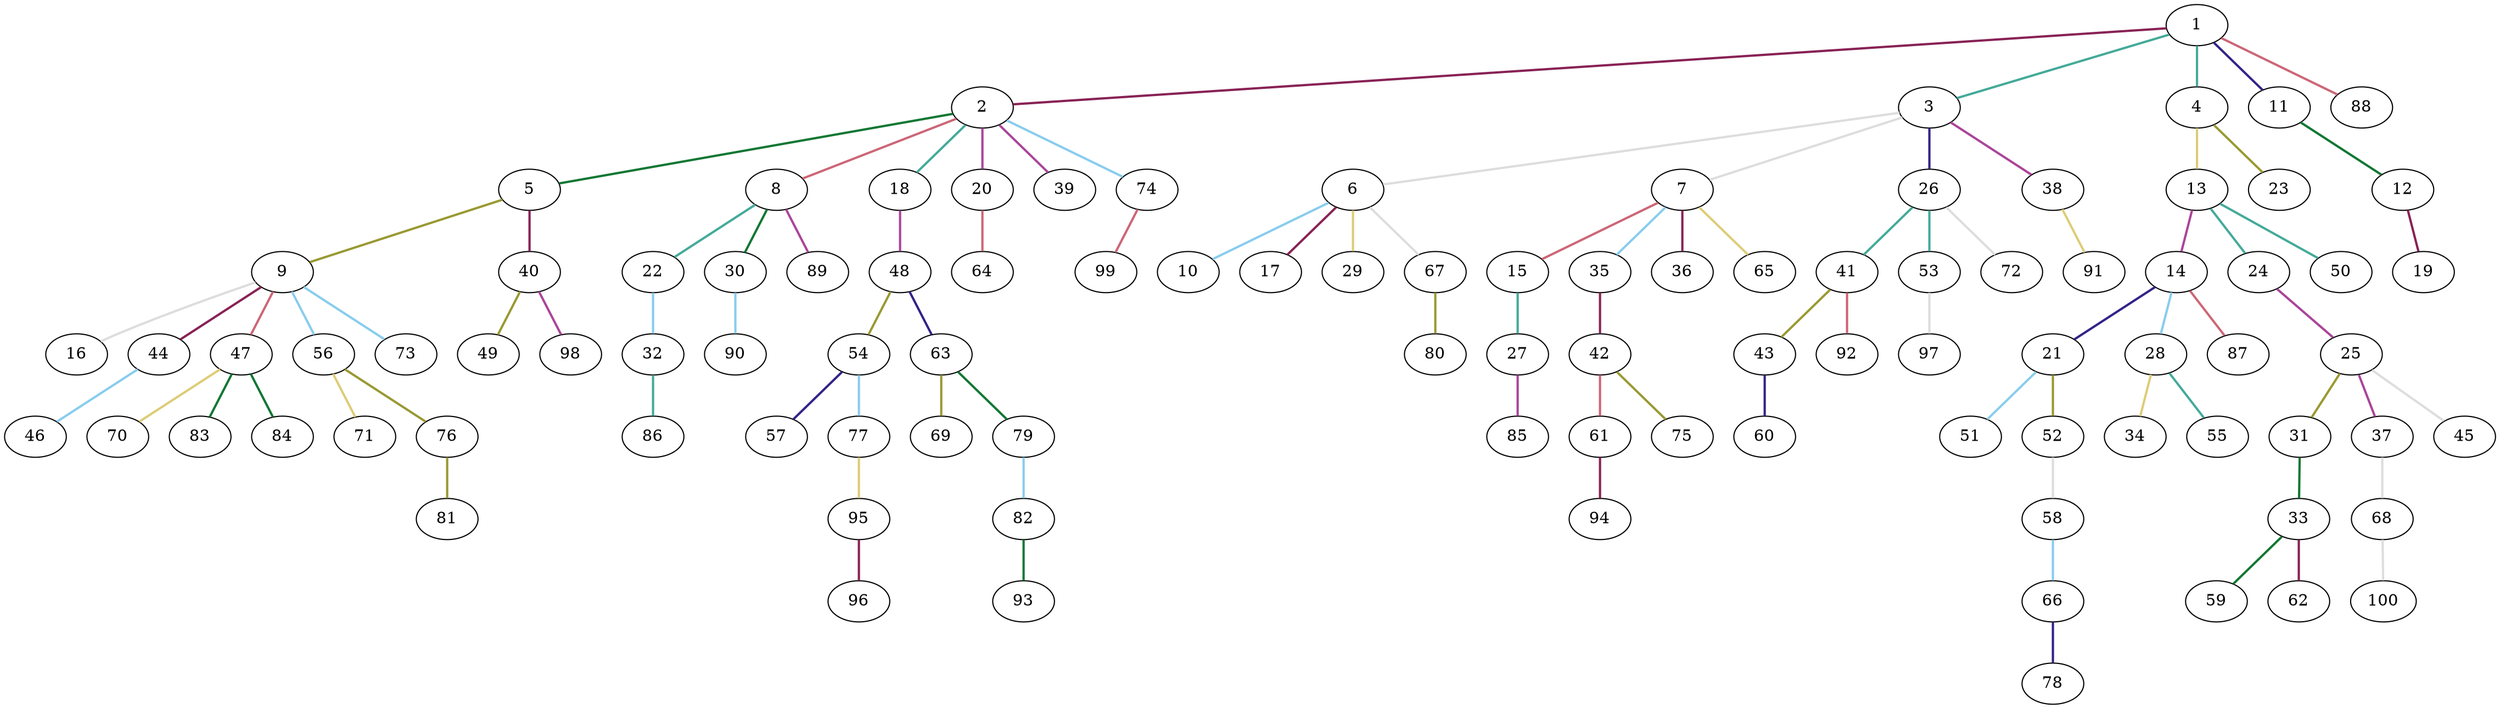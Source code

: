 graph {
	graph [rankdir=BT]
	1
	2
	2 -- 1 [color="#882255" style=bold]
	3
	3 -- 1 [color="#44AA99" style=bold]
	4
	4 -- 1 [color="#44AA99" style=bold]
	5
	5 -- 2 [color="#117733" style=bold]
	6
	6 -- 3 [color="#DDDDDD" style=bold]
	7
	7 -- 3 [color="#DDDDDD" style=bold]
	8
	8 -- 2 [color="#CC6677" style=bold]
	9
	9 -- 5 [color="#999933" style=bold]
	10
	10 -- 6 [color="#88CCEE" style=bold]
	11
	11 -- 1 [color="#332288" style=bold]
	12
	12 -- 11 [color="#117733" style=bold]
	13
	13 -- 4 [color="#DDCC77" style=bold]
	14
	14 -- 13 [color="#AA4499" style=bold]
	15
	15 -- 7 [color="#CC6677" style=bold]
	16
	16 -- 9 [color="#DDDDDD" style=bold]
	17
	17 -- 6 [color="#882255" style=bold]
	18
	18 -- 2 [color="#44AA99" style=bold]
	19
	19 -- 12 [color="#882255" style=bold]
	20
	20 -- 2 [color="#AA4499" style=bold]
	21
	21 -- 14 [color="#332288" style=bold]
	22
	22 -- 8 [color="#44AA99" style=bold]
	23
	23 -- 4 [color="#999933" style=bold]
	24
	24 -- 13 [color="#44AA99" style=bold]
	25
	25 -- 24 [color="#AA4499" style=bold]
	26
	26 -- 3 [color="#332288" style=bold]
	27
	27 -- 15 [color="#44AA99" style=bold]
	28
	28 -- 14 [color="#88CCEE" style=bold]
	29
	29 -- 6 [color="#DDCC77" style=bold]
	30
	30 -- 8 [color="#117733" style=bold]
	31
	31 -- 25 [color="#999933" style=bold]
	32
	32 -- 22 [color="#88CCEE" style=bold]
	33
	33 -- 31 [color="#117733" style=bold]
	34
	34 -- 28 [color="#DDCC77" style=bold]
	35
	35 -- 7 [color="#88CCEE" style=bold]
	36
	36 -- 7 [color="#882255" style=bold]
	37
	37 -- 25 [color="#AA4499" style=bold]
	38
	38 -- 3 [color="#AA4499" style=bold]
	39
	39 -- 2 [color="#AA4499" style=bold]
	40
	40 -- 5 [color="#882255" style=bold]
	41
	41 -- 26 [color="#44AA99" style=bold]
	42
	42 -- 35 [color="#882255" style=bold]
	43
	43 -- 41 [color="#999933" style=bold]
	44
	44 -- 9 [color="#882255" style=bold]
	45
	45 -- 25 [color="#DDDDDD" style=bold]
	46
	46 -- 44 [color="#88CCEE" style=bold]
	47
	47 -- 9 [color="#CC6677" style=bold]
	48
	48 -- 18 [color="#AA4499" style=bold]
	49
	49 -- 40 [color="#999933" style=bold]
	50
	50 -- 13 [color="#44AA99" style=bold]
	51
	51 -- 21 [color="#88CCEE" style=bold]
	52
	52 -- 21 [color="#999933" style=bold]
	53
	53 -- 26 [color="#44AA99" style=bold]
	54
	54 -- 48 [color="#999933" style=bold]
	55
	55 -- 28 [color="#44AA99" style=bold]
	56
	56 -- 9 [color="#88CCEE" style=bold]
	57
	57 -- 54 [color="#332288" style=bold]
	58
	58 -- 52 [color="#DDDDDD" style=bold]
	59
	59 -- 33 [color="#117733" style=bold]
	60
	60 -- 43 [color="#332288" style=bold]
	61
	61 -- 42 [color="#CC6677" style=bold]
	62
	62 -- 33 [color="#882255" style=bold]
	63
	63 -- 48 [color="#332288" style=bold]
	64
	64 -- 20 [color="#CC6677" style=bold]
	65
	65 -- 7 [color="#DDCC77" style=bold]
	66
	66 -- 58 [color="#88CCEE" style=bold]
	67
	67 -- 6 [color="#DDDDDD" style=bold]
	68
	68 -- 37 [color="#DDDDDD" style=bold]
	69
	69 -- 63 [color="#999933" style=bold]
	70
	70 -- 47 [color="#DDCC77" style=bold]
	71
	71 -- 56 [color="#DDCC77" style=bold]
	72
	72 -- 26 [color="#DDDDDD" style=bold]
	73
	73 -- 9 [color="#88CCEE" style=bold]
	74
	74 -- 2 [color="#88CCEE" style=bold]
	75
	75 -- 42 [color="#999933" style=bold]
	76
	76 -- 56 [color="#999933" style=bold]
	77
	77 -- 54 [color="#88CCEE" style=bold]
	78
	78 -- 66 [color="#332288" style=bold]
	79
	79 -- 63 [color="#117733" style=bold]
	80
	80 -- 67 [color="#999933" style=bold]
	81
	81 -- 76 [color="#999933" style=bold]
	82
	82 -- 79 [color="#88CCEE" style=bold]
	83
	83 -- 47 [color="#117733" style=bold]
	84
	84 -- 47 [color="#117733" style=bold]
	85
	85 -- 27 [color="#AA4499" style=bold]
	86
	86 -- 32 [color="#44AA99" style=bold]
	87
	87 -- 14 [color="#CC6677" style=bold]
	88
	88 -- 1 [color="#CC6677" style=bold]
	89
	89 -- 8 [color="#AA4499" style=bold]
	90
	90 -- 30 [color="#88CCEE" style=bold]
	91
	91 -- 38 [color="#DDCC77" style=bold]
	92
	92 -- 41 [color="#CC6677" style=bold]
	93
	93 -- 82 [color="#117733" style=bold]
	94
	94 -- 61 [color="#882255" style=bold]
	95
	95 -- 77 [color="#DDCC77" style=bold]
	96
	96 -- 95 [color="#882255" style=bold]
	97
	97 -- 53 [color="#DDDDDD" style=bold]
	98
	98 -- 40 [color="#AA4499" style=bold]
	99
	99 -- 74 [color="#CC6677" style=bold]
	100
	100 -- 68 [color="#DDDDDD" style=bold]
}
